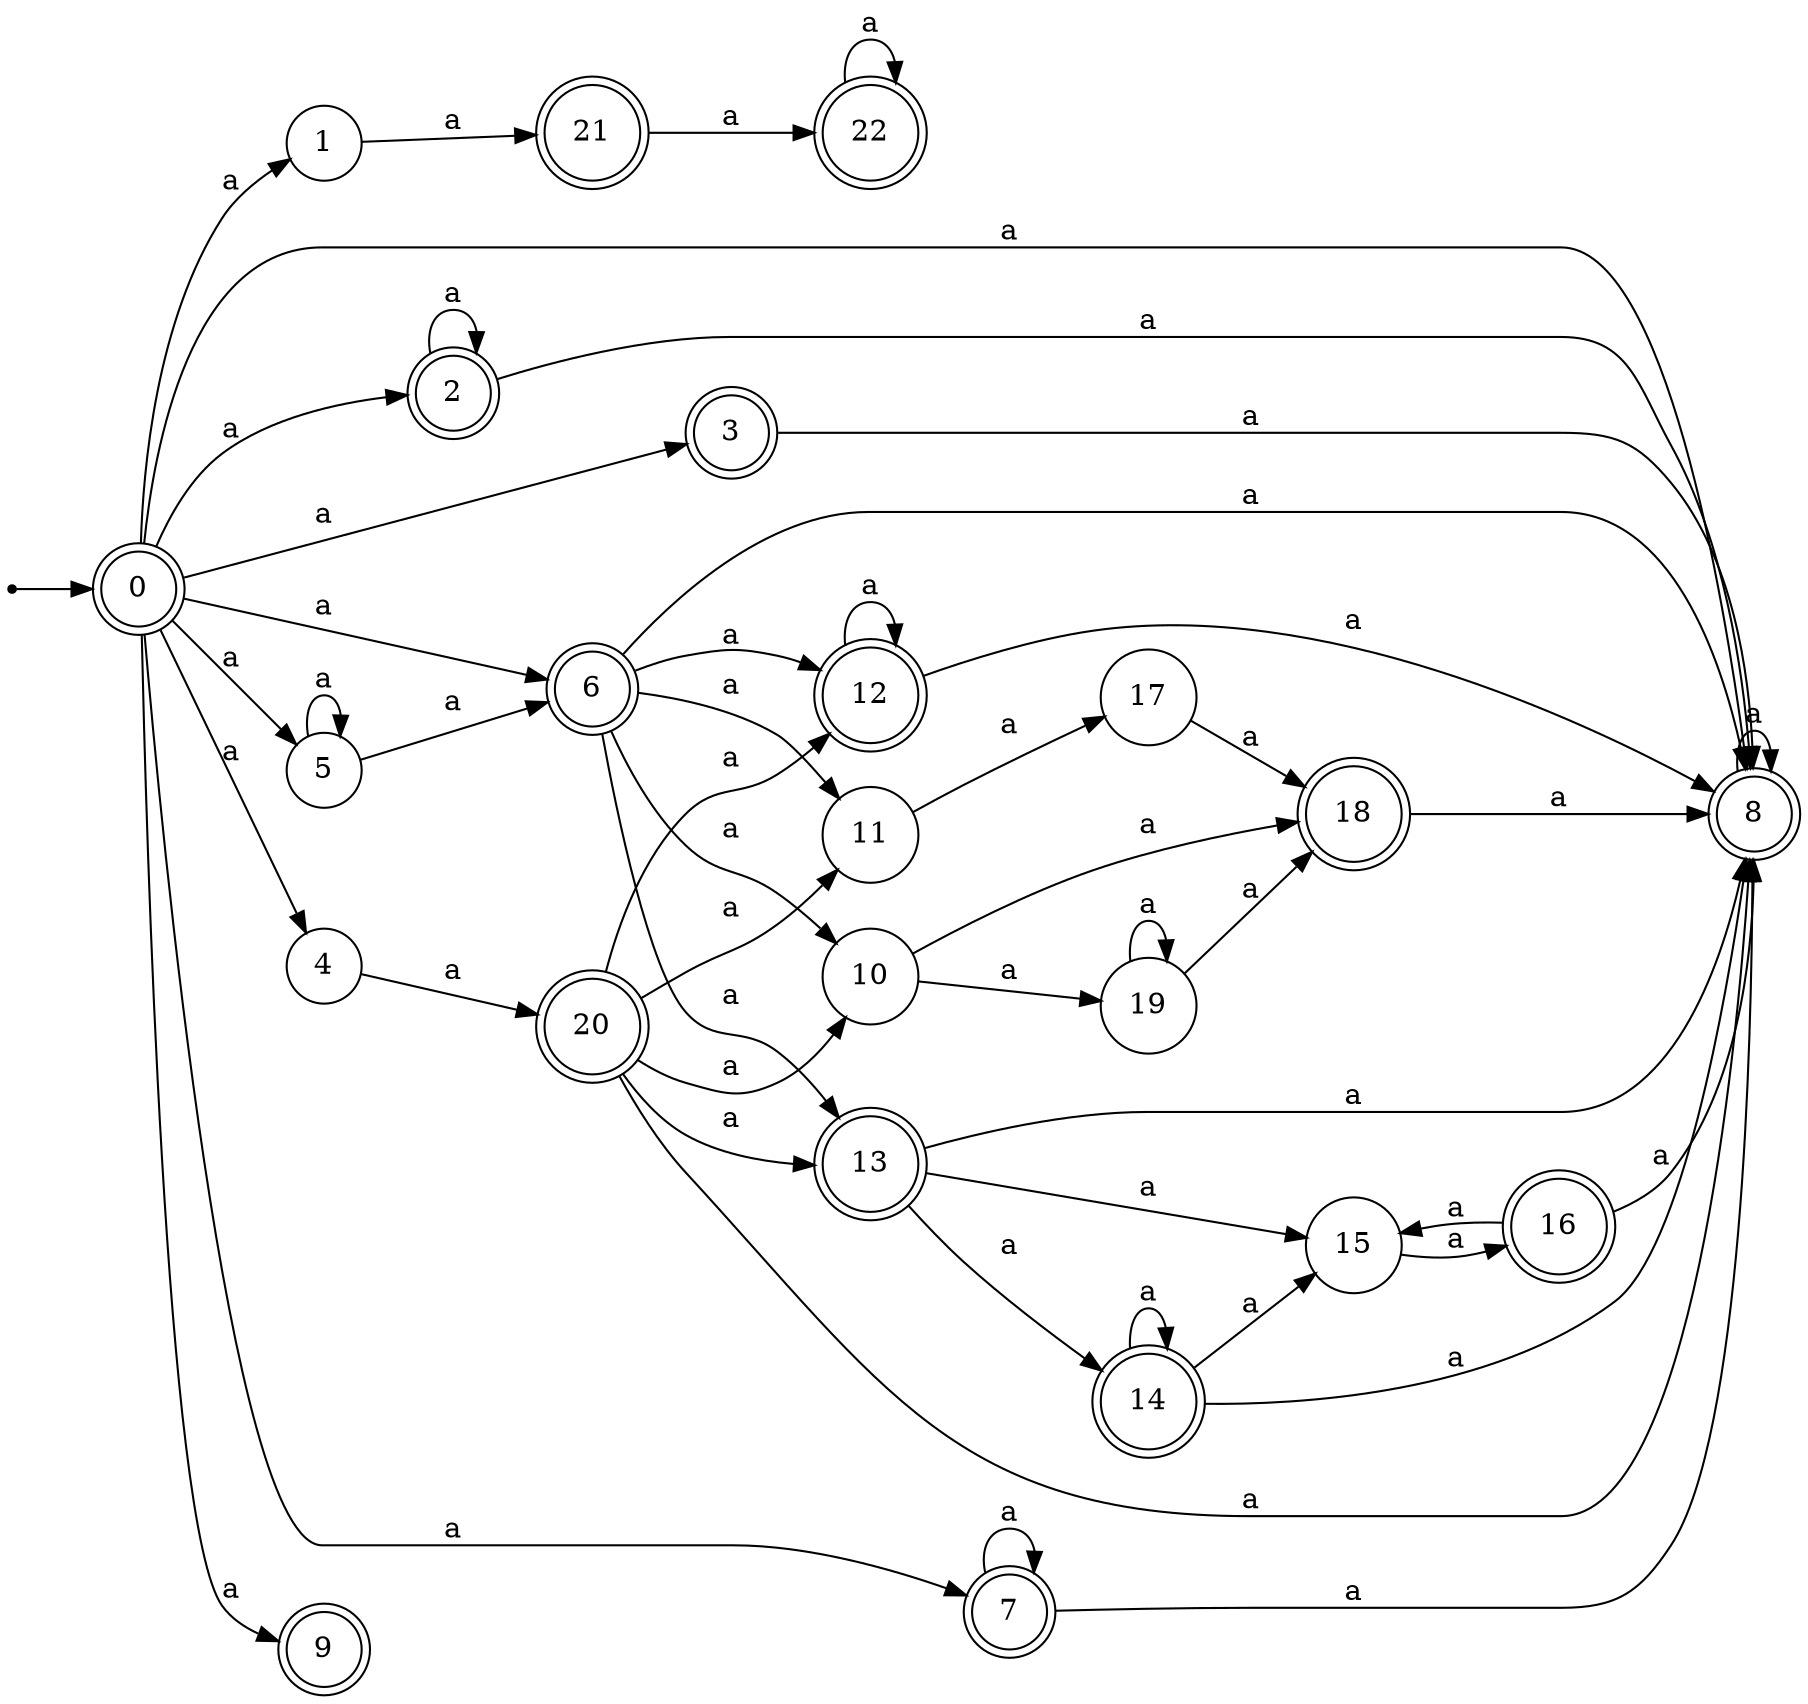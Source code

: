 digraph finite_state_machine {
rankdir=LR;
size="20,20";
node [shape = point]; "dummy0"
node [shape = doublecircle]; "0";"dummy0" -> "0";
node [shape = circle]; "1";
node [shape = doublecircle]; "2";node [shape = doublecircle]; "3";node [shape = circle]; "4";
node [shape = circle]; "5";
node [shape = doublecircle]; "6";node [shape = doublecircle]; "7";node [shape = doublecircle]; "8";node [shape = doublecircle]; "9";node [shape = circle]; "10";
node [shape = circle]; "11";
node [shape = doublecircle]; "12";node [shape = doublecircle]; "13";node [shape = doublecircle]; "14";node [shape = circle]; "15";
node [shape = doublecircle]; "16";node [shape = circle]; "17";
node [shape = doublecircle]; "18";node [shape = circle]; "19";
node [shape = doublecircle]; "20";node [shape = doublecircle]; "21";node [shape = doublecircle]; "22";"0" -> "1" [label = "a"];
 "0" -> "2" [label = "a"];
 "0" -> "3" [label = "a"];
 "0" -> "4" [label = "a"];
 "0" -> "5" [label = "a"];
 "0" -> "6" [label = "a"];
 "0" -> "7" [label = "a"];
 "0" -> "8" [label = "a"];
 "0" -> "9" [label = "a"];
 "8" -> "8" [label = "a"];
 "7" -> "8" [label = "a"];
 "7" -> "7" [label = "a"];
 "6" -> "8" [label = "a"];
 "6" -> "10" [label = "a"];
 "6" -> "11" [label = "a"];
 "6" -> "12" [label = "a"];
 "6" -> "13" [label = "a"];
 "13" -> "8" [label = "a"];
 "13" -> "14" [label = "a"];
 "13" -> "15" [label = "a"];
 "15" -> "16" [label = "a"];
 "16" -> "8" [label = "a"];
 "16" -> "15" [label = "a"];
 "14" -> "8" [label = "a"];
 "14" -> "14" [label = "a"];
 "14" -> "15" [label = "a"];
 "12" -> "8" [label = "a"];
 "12" -> "12" [label = "a"];
 "11" -> "17" [label = "a"];
 "17" -> "18" [label = "a"];
 "18" -> "8" [label = "a"];
 "10" -> "18" [label = "a"];
 "10" -> "19" [label = "a"];
 "19" -> "18" [label = "a"];
 "19" -> "19" [label = "a"];
 "5" -> "5" [label = "a"];
 "5" -> "6" [label = "a"];
 "4" -> "20" [label = "a"];
 "20" -> "8" [label = "a"];
 "20" -> "10" [label = "a"];
 "20" -> "11" [label = "a"];
 "20" -> "12" [label = "a"];
 "20" -> "13" [label = "a"];
 "3" -> "8" [label = "a"];
 "2" -> "8" [label = "a"];
 "2" -> "2" [label = "a"];
 "1" -> "21" [label = "a"];
 "21" -> "22" [label = "a"];
 "22" -> "22" [label = "a"];
 }
